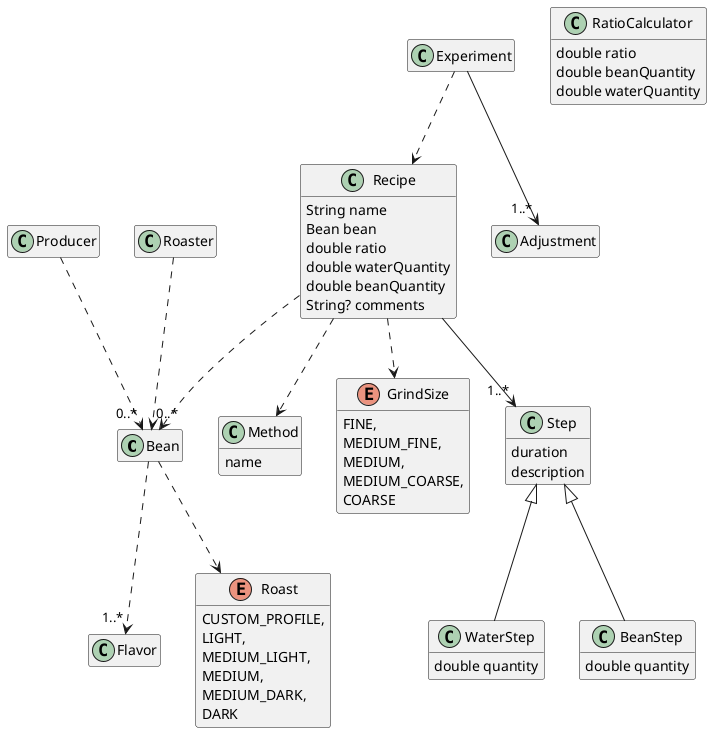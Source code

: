 @startuml
hide empty methods
hide empty fields

class Bean

class RatioCalculator {
    double ratio
    double beanQuantity
    double waterQuantity
}

class Flavor

class Method {
    name
}

enum GrindSize {
    FINE,
    MEDIUM_FINE,
    MEDIUM,
    MEDIUM_COARSE,
    COARSE
}

class Producer

class Roaster

enum Roast {
    CUSTOM_PROFILE,
    LIGHT,
    MEDIUM_LIGHT,
    MEDIUM,
    MEDIUM_DARK,
    DARK
}

class Recipe {
   String name
   Bean bean
   double ratio
   double waterQuantity
   double beanQuantity
   String? comments
}

class Step {
    duration
    description
}

class WaterStep extends Step {
    double quantity
}

class BeanStep extends Step {
    double quantity
}

class Experiment

Bean ..> "1..*" Flavor

Producer ..> "0..*" Bean

Bean ..> Roast

Roaster ..> "0..*" Bean

Experiment ..> Recipe

Experiment --> "1..*" Adjustment

Recipe ..> Bean

Recipe ..> GrindSize

Recipe ..> Method

Recipe --> "1..*" Step
@enduml
